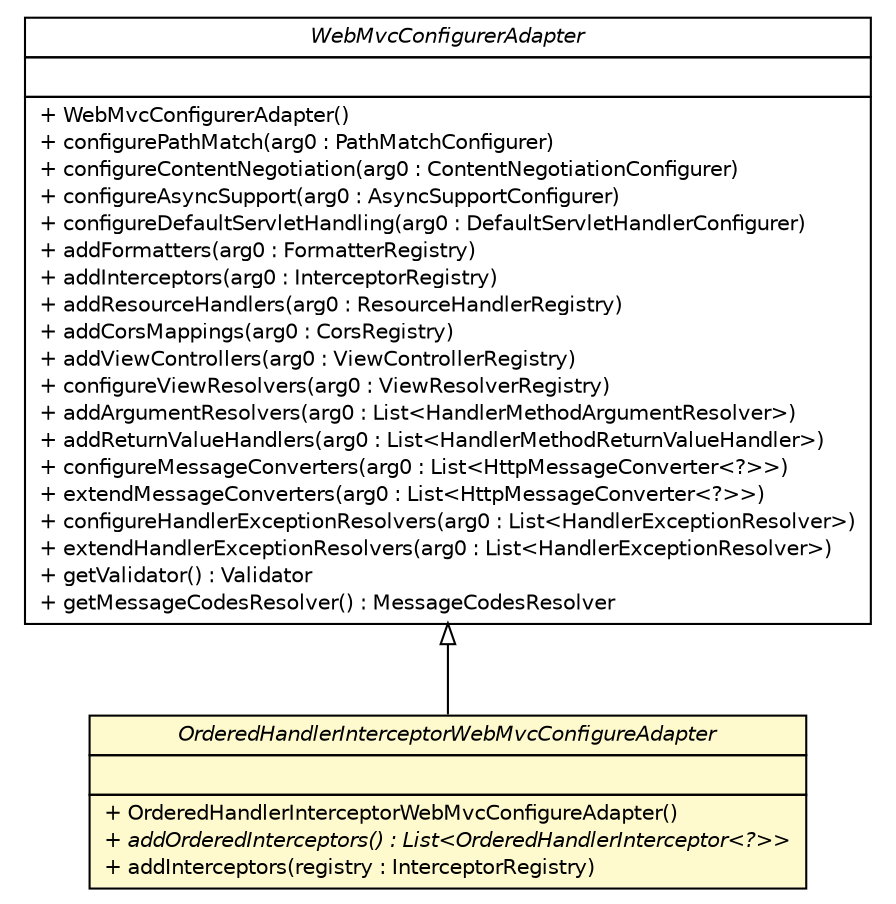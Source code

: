 #!/usr/local/bin/dot
#
# Class diagram 
# Generated by UMLGraph version R5_6-24-gf6e263 (http://www.umlgraph.org/)
#

digraph G {
	edge [fontname="Helvetica",fontsize=10,labelfontname="Helvetica",labelfontsize=10];
	node [fontname="Helvetica",fontsize=10,shape=plaintext];
	nodesep=0.25;
	ranksep=0.5;
	// top.infra.web.servlet.handler.OrderedHandlerInterceptorWebMvcConfigureAdapter
	c20 [label=<<table title="top.infra.web.servlet.handler.OrderedHandlerInterceptorWebMvcConfigureAdapter" border="0" cellborder="1" cellspacing="0" cellpadding="2" port="p" bgcolor="lemonChiffon" href="./OrderedHandlerInterceptorWebMvcConfigureAdapter.html">
		<tr><td><table border="0" cellspacing="0" cellpadding="1">
<tr><td align="center" balign="center"><font face="Helvetica-Oblique"> OrderedHandlerInterceptorWebMvcConfigureAdapter </font></td></tr>
		</table></td></tr>
		<tr><td><table border="0" cellspacing="0" cellpadding="1">
<tr><td align="left" balign="left">  </td></tr>
		</table></td></tr>
		<tr><td><table border="0" cellspacing="0" cellpadding="1">
<tr><td align="left" balign="left"> + OrderedHandlerInterceptorWebMvcConfigureAdapter() </td></tr>
<tr><td align="left" balign="left"><font face="Helvetica-Oblique" point-size="10.0"> + addOrderedInterceptors() : List&lt;OrderedHandlerInterceptor&lt;?&gt;&gt; </font></td></tr>
<tr><td align="left" balign="left"> + addInterceptors(registry : InterceptorRegistry) </td></tr>
		</table></td></tr>
		</table>>, URL="./OrderedHandlerInterceptorWebMvcConfigureAdapter.html", fontname="Helvetica", fontcolor="black", fontsize=10.0];
	//top.infra.web.servlet.handler.OrderedHandlerInterceptorWebMvcConfigureAdapter extends org.springframework.web.servlet.config.annotation.WebMvcConfigurerAdapter
	c23:p -> c20:p [dir=back,arrowtail=empty];
	// org.springframework.web.servlet.config.annotation.WebMvcConfigurerAdapter
	c23 [label=<<table title="org.springframework.web.servlet.config.annotation.WebMvcConfigurerAdapter" border="0" cellborder="1" cellspacing="0" cellpadding="2" port="p" href="http://java.sun.com/j2se/1.4.2/docs/api/org/springframework/web/servlet/config/annotation/WebMvcConfigurerAdapter.html">
		<tr><td><table border="0" cellspacing="0" cellpadding="1">
<tr><td align="center" balign="center"><font face="Helvetica-Oblique"> WebMvcConfigurerAdapter </font></td></tr>
		</table></td></tr>
		<tr><td><table border="0" cellspacing="0" cellpadding="1">
<tr><td align="left" balign="left">  </td></tr>
		</table></td></tr>
		<tr><td><table border="0" cellspacing="0" cellpadding="1">
<tr><td align="left" balign="left"> + WebMvcConfigurerAdapter() </td></tr>
<tr><td align="left" balign="left"> + configurePathMatch(arg0 : PathMatchConfigurer) </td></tr>
<tr><td align="left" balign="left"> + configureContentNegotiation(arg0 : ContentNegotiationConfigurer) </td></tr>
<tr><td align="left" balign="left"> + configureAsyncSupport(arg0 : AsyncSupportConfigurer) </td></tr>
<tr><td align="left" balign="left"> + configureDefaultServletHandling(arg0 : DefaultServletHandlerConfigurer) </td></tr>
<tr><td align="left" balign="left"> + addFormatters(arg0 : FormatterRegistry) </td></tr>
<tr><td align="left" balign="left"> + addInterceptors(arg0 : InterceptorRegistry) </td></tr>
<tr><td align="left" balign="left"> + addResourceHandlers(arg0 : ResourceHandlerRegistry) </td></tr>
<tr><td align="left" balign="left"> + addCorsMappings(arg0 : CorsRegistry) </td></tr>
<tr><td align="left" balign="left"> + addViewControllers(arg0 : ViewControllerRegistry) </td></tr>
<tr><td align="left" balign="left"> + configureViewResolvers(arg0 : ViewResolverRegistry) </td></tr>
<tr><td align="left" balign="left"> + addArgumentResolvers(arg0 : List&lt;HandlerMethodArgumentResolver&gt;) </td></tr>
<tr><td align="left" balign="left"> + addReturnValueHandlers(arg0 : List&lt;HandlerMethodReturnValueHandler&gt;) </td></tr>
<tr><td align="left" balign="left"> + configureMessageConverters(arg0 : List&lt;HttpMessageConverter&lt;?&gt;&gt;) </td></tr>
<tr><td align="left" balign="left"> + extendMessageConverters(arg0 : List&lt;HttpMessageConverter&lt;?&gt;&gt;) </td></tr>
<tr><td align="left" balign="left"> + configureHandlerExceptionResolvers(arg0 : List&lt;HandlerExceptionResolver&gt;) </td></tr>
<tr><td align="left" balign="left"> + extendHandlerExceptionResolvers(arg0 : List&lt;HandlerExceptionResolver&gt;) </td></tr>
<tr><td align="left" balign="left"> + getValidator() : Validator </td></tr>
<tr><td align="left" balign="left"> + getMessageCodesResolver() : MessageCodesResolver </td></tr>
		</table></td></tr>
		</table>>, URL="http://java.sun.com/j2se/1.4.2/docs/api/org/springframework/web/servlet/config/annotation/WebMvcConfigurerAdapter.html", fontname="Helvetica", fontcolor="black", fontsize=10.0];
}

